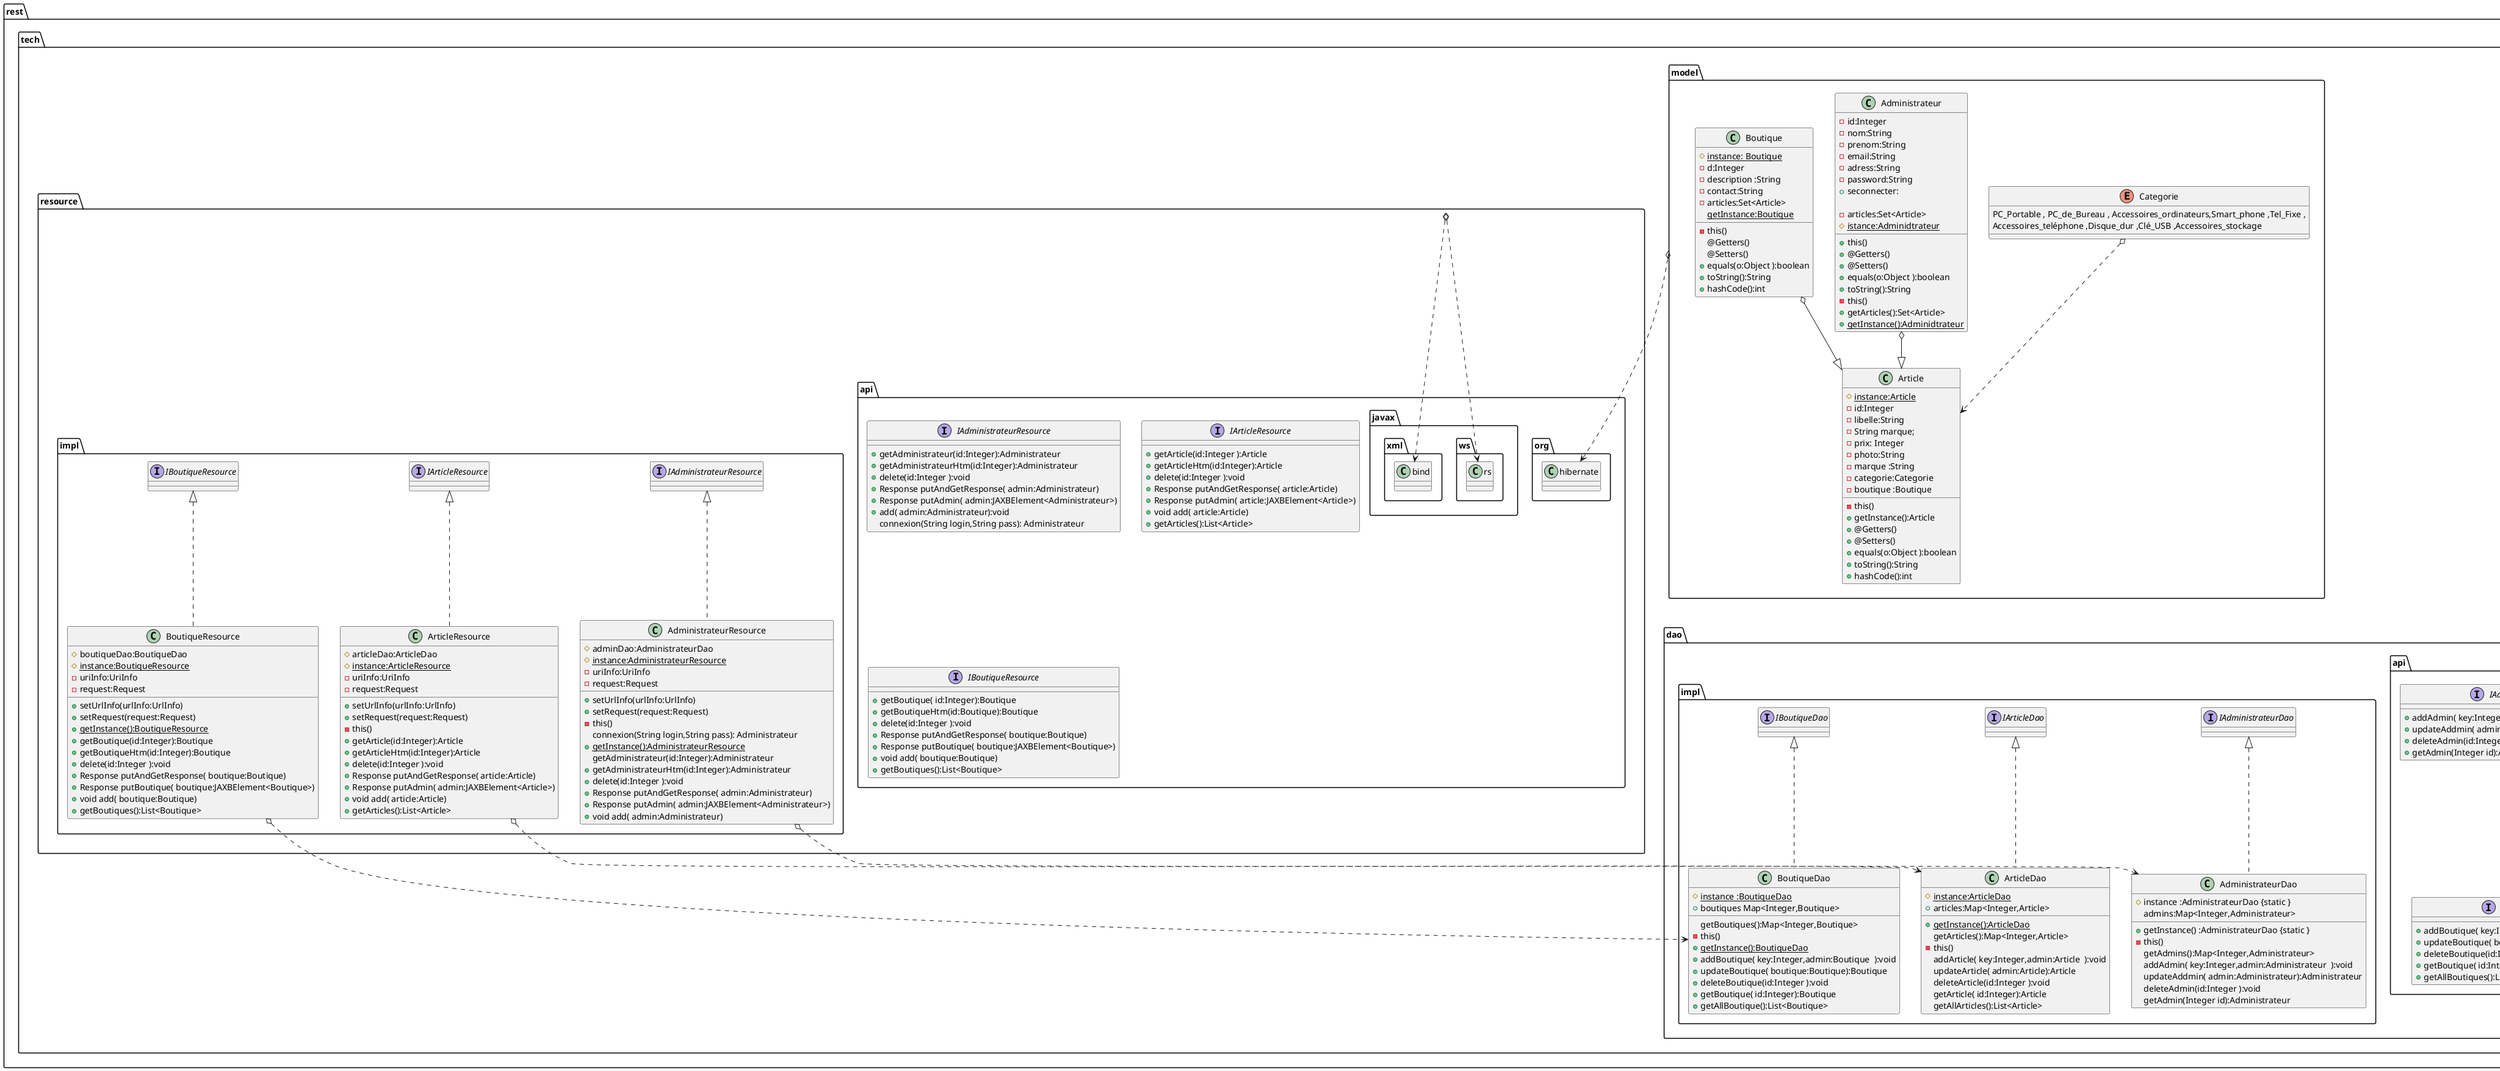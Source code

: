 @startuml
package rest.tech{
/'package configure.hibernate.session{
class HibernateUtil {

	- sessionFactory:SessionFactory {static}
   +configureSessionFactory:SessionFactory {static}
    +getSessionFactory() :SessionFactory {static}
 +this()
	+main(arg[]:String ){ static }void

}
class SessionFactoryProvider <<final >>{
-  sessionFactory :SessionFactory <<final >>{static}

 +getSessionFactory() :{static}SessionFactory
 -this()
}

}'/
package rest.tech.model{
class Administrateur {
	- id:Integer
	-  nom:String
	-  prenom:String
	- email:String
	- adress:String
	- password:String
	+ this()
	+@Getters()
	+@Setters()
	+ seconnecter:
	+equals(o:Object ):boolean
	+toString():String

- articles:Set<Article>
# istance:Adminidtrateur {static}
-this()
+getArticles():Set<Article>
+getInstance():Adminidtrateur {static}

}

class Article {
#  instance:Article {static}
- id:Integer
-  libelle:String
-  String marque;
-  prix: Integer
- photo:String
- marque :String
-  categorie:Categorie
-  boutique :Boutique
- this()
+getInstance():Article
+@Getters()
 +@Setters()
 +equals(o:Object ):boolean
 	+toString():String
 	+ hashCode():int
}
class Boutique {
	# instance: Boutique  {static}
	-  d:Integer
	- description :String
	-  contact:String
	- articles:Set<Article>
	-this()
	@Getters()
	@Setters()
	getInstance:Boutique {static}
	+equals(o:Object ):boolean
    +toString():String
	+ hashCode():int
}
enum Categorie {
PC_Portable , PC_de_Bureau , Accessoires_ordinateurs,Smart_phone ,Tel_Fixe ,
Accessoires_teléphone ,Disque_dur ,Clé_USB ,Accessoires_stockage
}
}
package rest.tech.dao{
package rest.tech.dao.api{
interface IAdministrateurDao {
	 +addAdmin( key:Integer,admin:Administrateur  ):void
     +updateAddmin( admin:Administrateur):Administrateur
     +deleteAdmin(id:Integer ):void
     +getAdmin(Integer id):Administrateur
}
interface IArticleDao{

    + addArticle( key:Integer,article:Article  ):void
     +updateArticle( article:Article):Article
     +deleteArticle(id:Integer ):void
     +getArticle( id:Integer):Article
     +getAllArticles():List<Article>
}
interface IBoutiqueDao{
     +addBoutique( key:Integer,admin:Boutique  ):void
     +updateBoutique( boutique:Boutique):Article
     +deleteBoutique(id:Integer ):void
     +getBoutique( id:Integer):Boutique
     +getAllBoutiques():List<Boutique>
}

}
package rest.tech.dao.impl{
class AdministrateurDao implements IAdministrateurDao{
# instance :AdministrateurDao {static }
admins:Map<Integer,Administrateur>
 +getInstance() :AdministrateurDao {static }
-this()
    getAdmins():Map<Integer,Administrateur>
     addAdmin( key:Integer,admin:Administrateur  ):void
     updateAddmin( admin:Administrateur):Administrateur
     deleteAdmin(id:Integer ):void
     getAdmin(Integer id):Administrateur

}
class ArticleDao implements IArticleDao{
# instance:ArticleDao {static}
+ articles:Map<Integer,Article>
+getInstance():ArticleDao {static}
getArticles():Map<Integer,Article>
-this()
     addArticle( key:Integer,admin:Article  ):void
     updateArticle( admin:Article):Article
     deleteArticle(id:Integer ):void
     getArticle( id:Integer):Article
     getAllArticles():List<Article>
}
class BoutiqueDao implements IBoutiqueDao{
#instance :BoutiqueDao {static}
+boutiques Map<Integer,Boutique>
getBoutiques():Map<Integer,Boutique>
-this()
+ getInstance():BoutiqueDao {static}
    + addBoutique( key:Integer,admin:Boutique  ):void
    + updateBoutique( boutique:Boutique):Boutique
    + deleteBoutique(id:Integer ):void
    + getBoutique( id:Integer):Boutique
    + getAllBoutique():List<Boutique>
}
}
}
package rest.tech.resource{

package rest.tech.resource.api{

interface IAdministrateurResource {

	+getAdministrateur(id:Integer):Administrateur
	+getAdministrateurHtm(id:Integer):Administrateur
	+delete(id:Integer ):void
	+Response putAndGetResponse( admin:Administrateur)
	+Response putAdmin( admin:JAXBElement<Administrateur>)
	+ add( admin:Administrateur):void
	connexion(String login,String pass): Administrateur

}

interface IArticleResource {

  +getArticle(id:Integer ):Article
	+getArticleHtm(id:Integer):Article
	+delete(id:Integer ):void
	+Response putAndGetResponse( article:Article)
	+Response putAdmin( article:JAXBElement<Article>)
	+void add( article:Article)
	+getArticles():List<Article>
}
interface IBoutiqueResource{
    +getBoutique( id:Integer):Boutique
	+getBoutiqueHtm(id:Boutique):Boutique
	+delete(id:Integer ):void
	+Response putAndGetResponse( boutique:Boutique)
	+Response putBoutique( boutique:JAXBElement<Boutique>)
	+void add( boutique:Boutique)
	+getBoutiques():List<Boutique>
}
rest.tech.resource o..>javax.ws.rs
rest.tech.resource o..>javax.xml.bind
rest.tech.model o..> org.hibernate
}
package rest.tech.resource.impl{
class AdministrateurResource implements IAdministrateurResource{
#adminDao:AdministrateurDao
#instance:AdministrateurResource {static}
-uriInfo:UriInfo
 -request:Request
 +setUrlInfo(urlInfo:UrlInfo)
 +setRequest(request:Request)
-this()
connexion(String login,String pass): Administrateur
+getInstance():AdministrateurResource {static}
getAdministrateur(id:Integer):Administrateur
	+getAdministrateurHtm(id:Integer):Administrateur
	+delete(id:Integer ):void
	+Response putAndGetResponse( admin:Administrateur)
	+Response putAdmin( admin:JAXBElement<Administrateur>)
	+void add( admin:Administrateur)
}
class ArticleResource implements IArticleResource{
# articleDao:ArticleDao
#instance:ArticleResource {static}
-uriInfo:UriInfo
 -request:Request
 +setUrlInfo(urlInfo:UrlInfo)
 +setRequest(request:Request)
-this()
+getArticle(id:Integer):Article
	+getArticleHtm(id:Integer):Article
	+delete(id:Integer ):void
	+Response putAndGetResponse( article:Article)
	+Response putAdmin( admin:JAXBElement<Article>)
	+void add( article:Article)
	+getArticles():List<Article>
}
class BoutiqueResource implements IBoutiqueResource{
#boutiqueDao:BoutiqueDao
#instance:BoutiqueResource {static}
 -uriInfo:UriInfo
 -request:Request
 +setUrlInfo(urlInfo:UrlInfo)
 +setRequest(request:Request)
+getInstance():BoutiqueResource {static}
    +getBoutique(id:Integer):Boutique
	+getBoutiqueHtm(id:Integer):Boutique
	+delete(id:Integer ):void
	+Response putAndGetResponse( boutique:Boutique)
	+Response putBoutique( boutique:JAXBElement<Boutique>)
	+void add( boutique:Boutique)
	+getBoutiques():List<Boutique>
}
BoutiqueResource o..>BoutiqueDao
ArticleResource o..>ArticleDao
AdministrateurResource o..>AdministrateurDao

Categorie o..>Article
Boutique o--|>Article
Administrateur o--|>Article

}
}
}

@enduml

